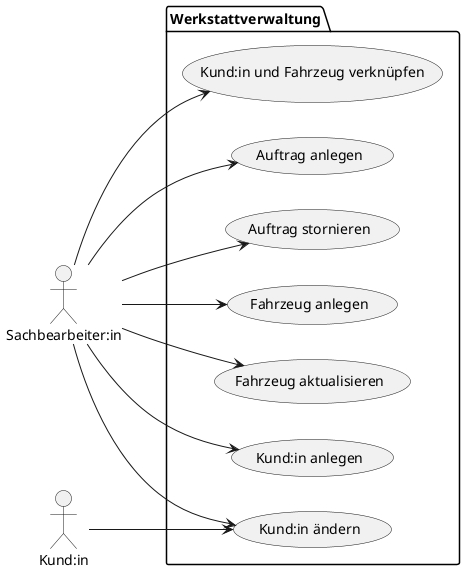 @startuml

left to right direction

actor "Sachbearbeiter:in" as s
actor "Kund:in" as k

package Werkstattverwaltung {
  usecase "Auftrag anlegen" as UC1
  usecase "Auftrag stornieren" as UC2
  usecase "Fahrzeug anlegen" as UC3
  usecase "Fahrzeug aktualisieren" as UC4
  usecase "Kund:in anlegen" as UC5
  usecase "Kund:in ändern" as UC6
  usecase "Kund:in und Fahrzeug verknüpfen" as UC7
}

k --> UC6
s --> UC1
s --> UC2
s --> UC3
s --> UC4
s --> UC5
s --> UC6
s --> UC7

@enduml
